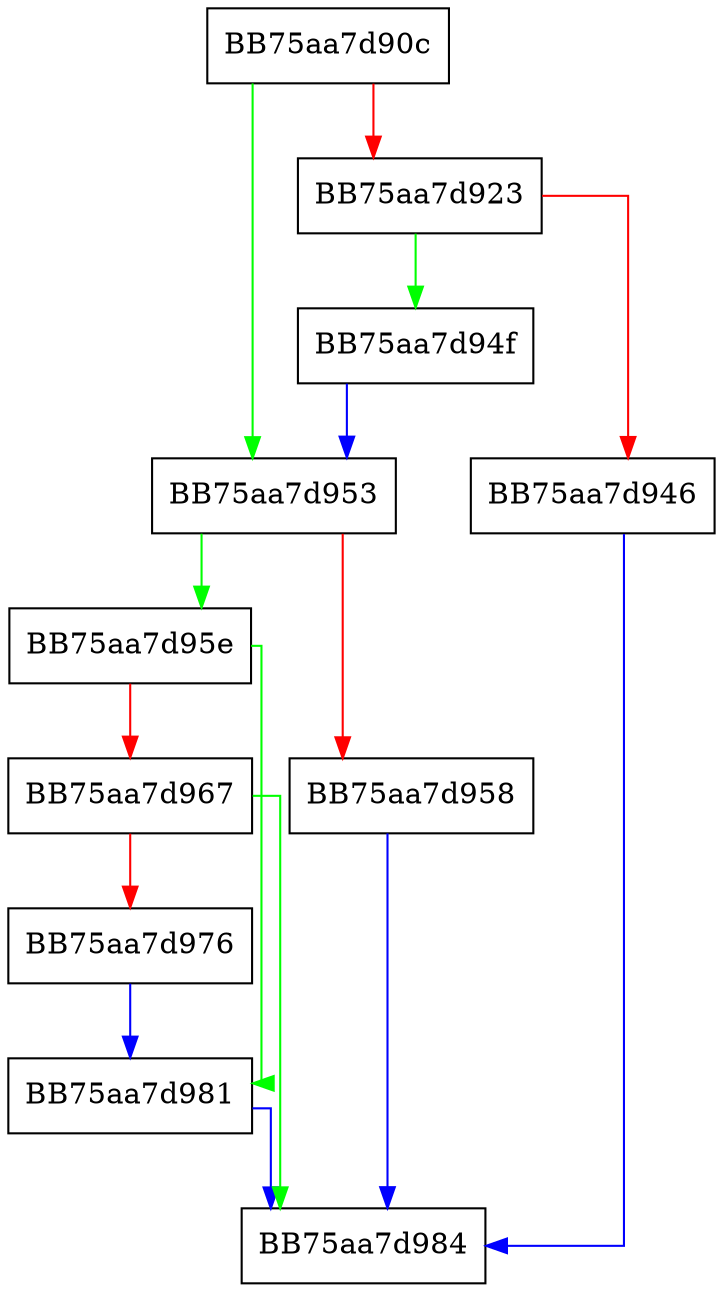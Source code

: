 digraph alloc_range_ptr {
  node [shape="box"];
  graph [splines=ortho];
  BB75aa7d90c -> BB75aa7d953 [color="green"];
  BB75aa7d90c -> BB75aa7d923 [color="red"];
  BB75aa7d923 -> BB75aa7d94f [color="green"];
  BB75aa7d923 -> BB75aa7d946 [color="red"];
  BB75aa7d946 -> BB75aa7d984 [color="blue"];
  BB75aa7d94f -> BB75aa7d953 [color="blue"];
  BB75aa7d953 -> BB75aa7d95e [color="green"];
  BB75aa7d953 -> BB75aa7d958 [color="red"];
  BB75aa7d958 -> BB75aa7d984 [color="blue"];
  BB75aa7d95e -> BB75aa7d981 [color="green"];
  BB75aa7d95e -> BB75aa7d967 [color="red"];
  BB75aa7d967 -> BB75aa7d984 [color="green"];
  BB75aa7d967 -> BB75aa7d976 [color="red"];
  BB75aa7d976 -> BB75aa7d981 [color="blue"];
  BB75aa7d981 -> BB75aa7d984 [color="blue"];
}